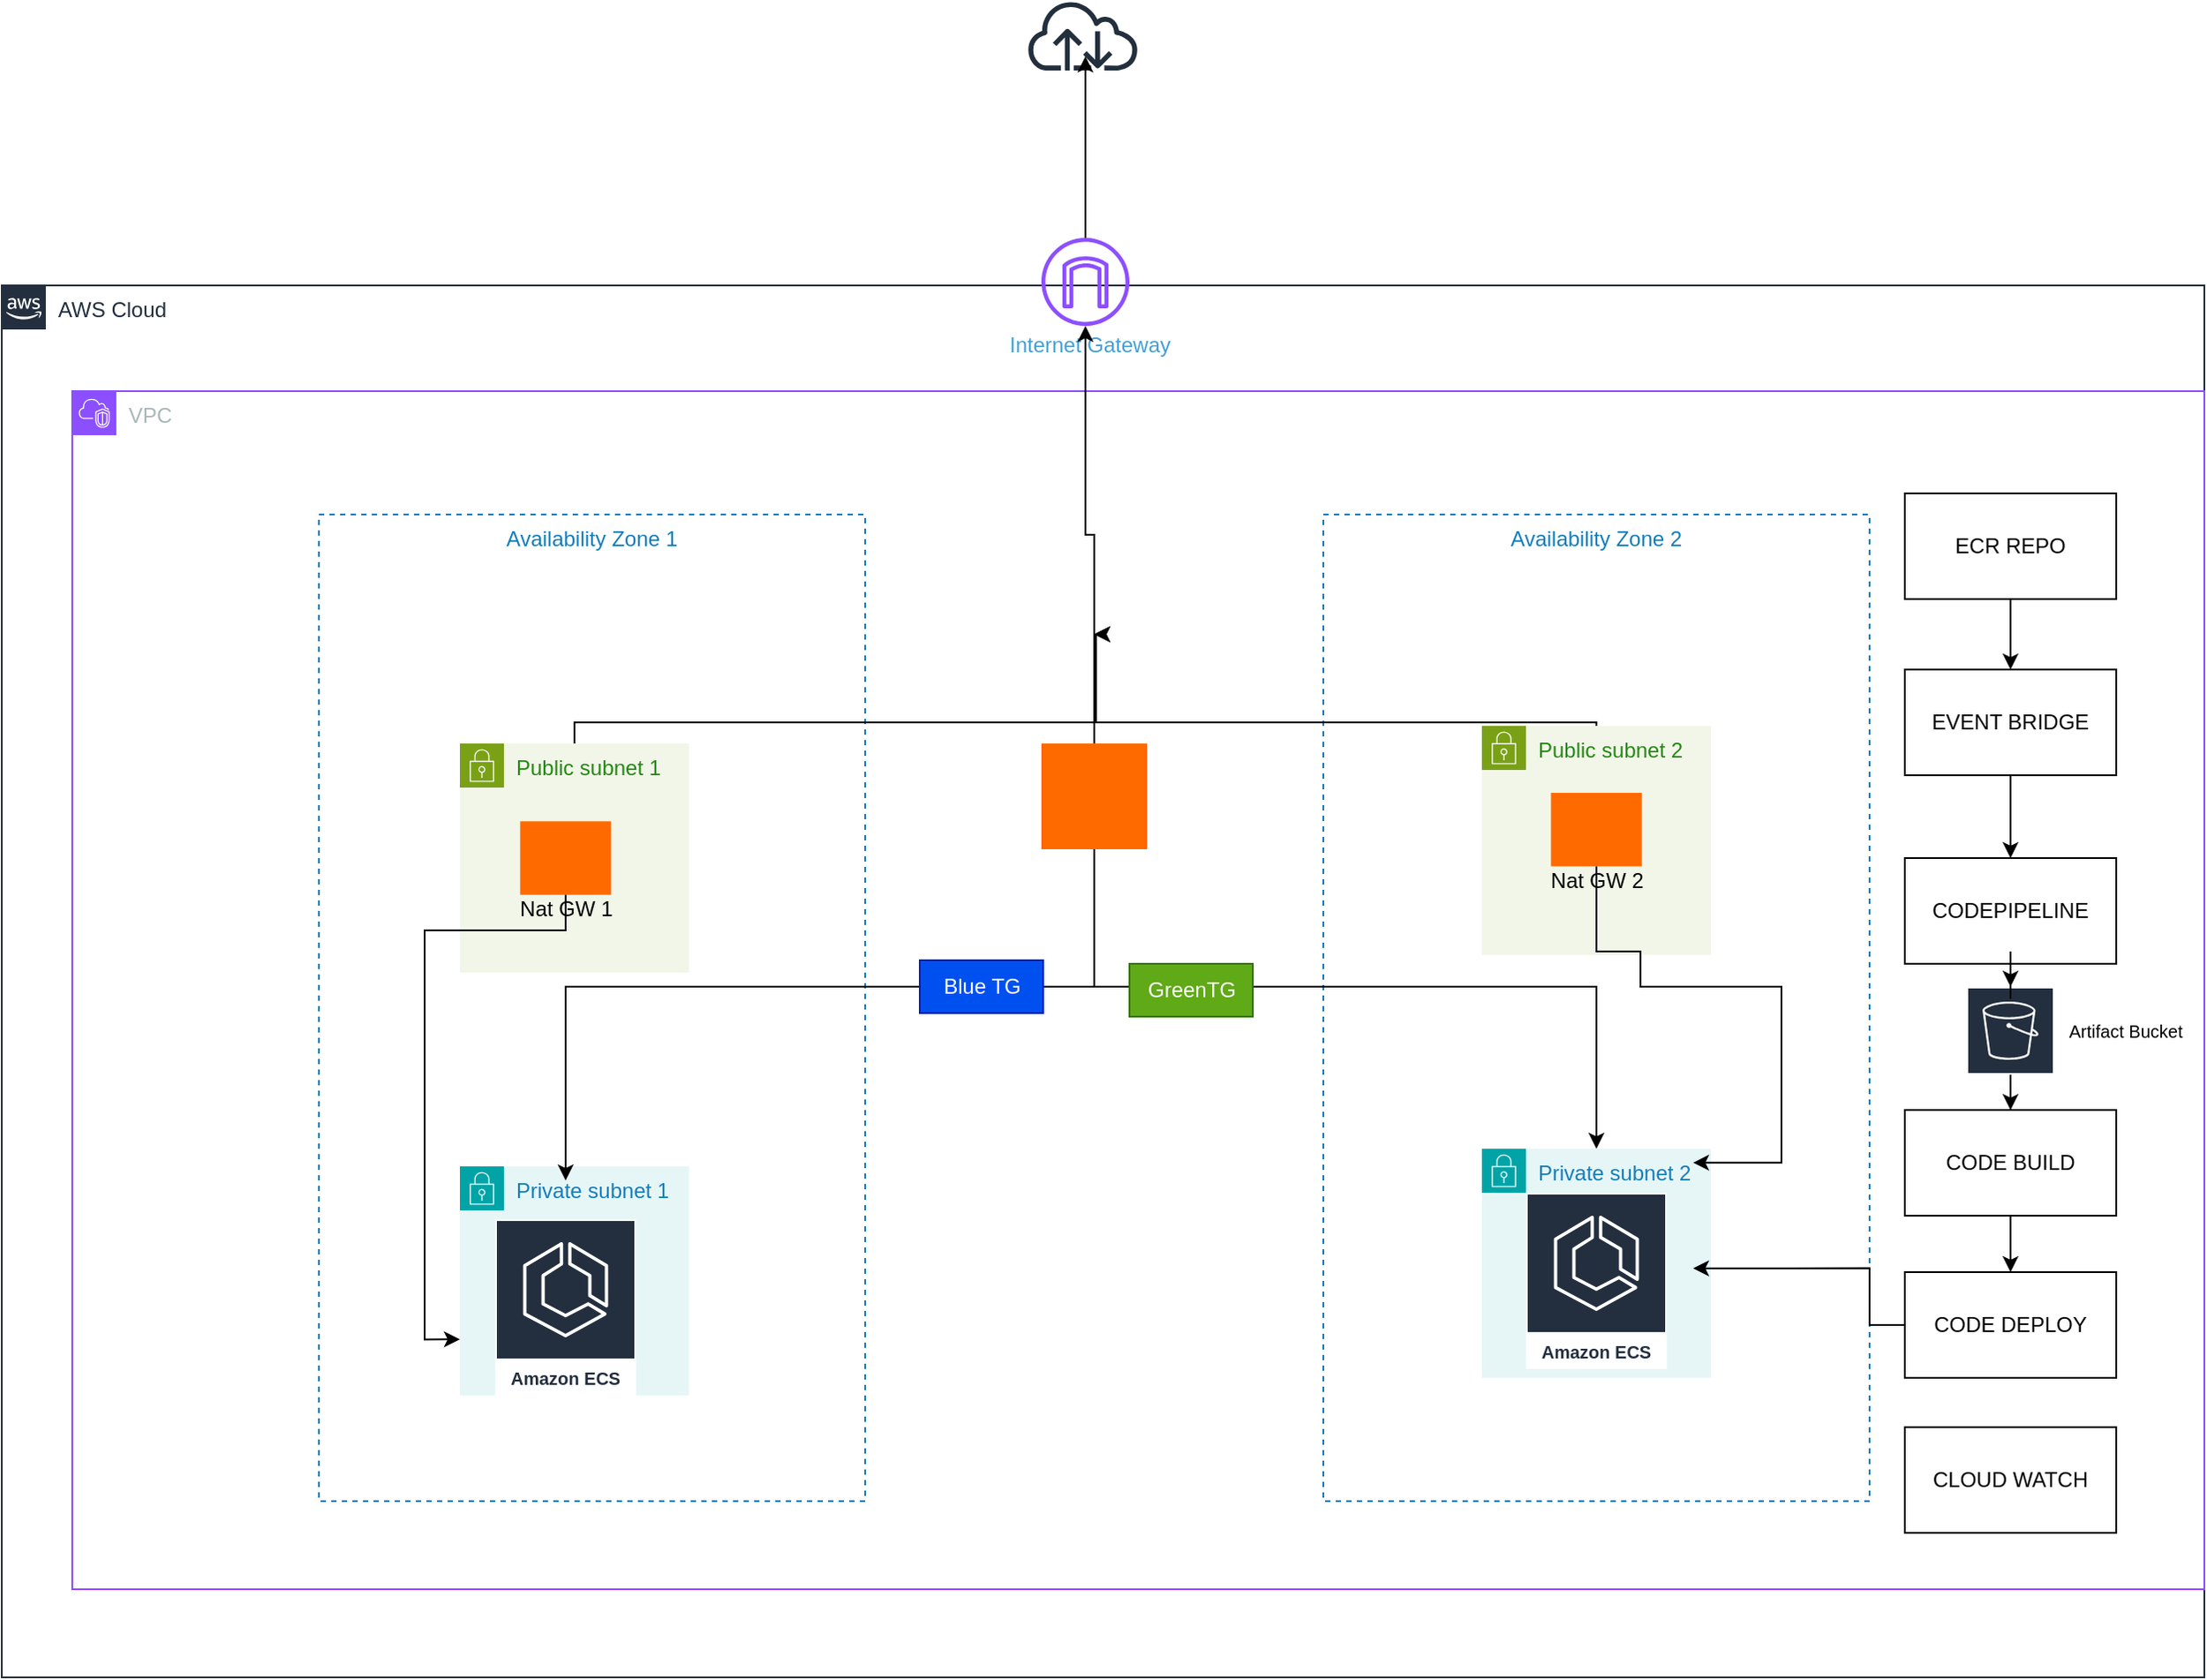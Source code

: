 <mxfile version="28.2.3">
  <diagram id="Ht1M8jgEwFfnCIfOTk4-" name="Page-1">
    <mxGraphModel dx="1426" dy="783" grid="1" gridSize="10" guides="1" tooltips="1" connect="1" arrows="1" fold="1" page="1" pageScale="1" pageWidth="827" pageHeight="1169" background="#ffffff" math="0" shadow="0">
      <root>
        <mxCell id="0" />
        <mxCell id="1" parent="0" />
        <mxCell id="UEzPUAAOIrF-is8g5C7q-2" value="AWS Cloud" style="points=[[0,0],[0.25,0],[0.5,0],[0.75,0],[1,0],[1,0.25],[1,0.5],[1,0.75],[1,1],[0.75,1],[0.5,1],[0.25,1],[0,1],[0,0.75],[0,0.5],[0,0.25]];outlineConnect=0;gradientColor=none;html=1;whiteSpace=wrap;fontSize=12;fontStyle=0;shape=mxgraph.aws4.group;grIcon=mxgraph.aws4.group_aws_cloud_alt;strokeColor=#232F3E;fillColor=none;verticalAlign=top;align=left;spacingLeft=30;fontColor=#232F3E;dashed=0;container=1;pointerEvents=0;collapsible=0;recursiveResize=0;" parent="1" vertex="1">
          <mxGeometry x="390" y="182" width="1250" height="790" as="geometry" />
        </mxCell>
        <mxCell id="HL_uP290kOsdHd9ubuCa-6" value="VPC" style="points=[[0,0],[0.25,0],[0.5,0],[0.75,0],[1,0],[1,0.25],[1,0.5],[1,0.75],[1,1],[0.75,1],[0.5,1],[0.25,1],[0,1],[0,0.75],[0,0.5],[0,0.25]];outlineConnect=0;gradientColor=none;html=1;whiteSpace=wrap;fontSize=12;fontStyle=0;container=1;pointerEvents=0;collapsible=0;recursiveResize=0;shape=mxgraph.aws4.group;grIcon=mxgraph.aws4.group_vpc2;strokeColor=#8C4FFF;fillColor=none;verticalAlign=top;align=left;spacingLeft=30;fontColor=#AAB7B8;dashed=0;" parent="UEzPUAAOIrF-is8g5C7q-2" vertex="1">
          <mxGeometry x="40" y="60" width="1210" height="680" as="geometry" />
        </mxCell>
        <mxCell id="HL_uP290kOsdHd9ubuCa-7" value="Availability Zone 1" style="fillColor=none;strokeColor=#147EBA;dashed=1;verticalAlign=top;fontStyle=0;fontColor=#147EBA;whiteSpace=wrap;html=1;" parent="HL_uP290kOsdHd9ubuCa-6" vertex="1">
          <mxGeometry x="140" y="70" width="310" height="560" as="geometry" />
        </mxCell>
        <mxCell id="HL_uP290kOsdHd9ubuCa-8" value="Availability Zone 2" style="fillColor=none;strokeColor=#147EBA;dashed=1;verticalAlign=top;fontStyle=0;fontColor=#147EBA;whiteSpace=wrap;html=1;" parent="HL_uP290kOsdHd9ubuCa-6" vertex="1">
          <mxGeometry x="710" y="70" width="310" height="560" as="geometry" />
        </mxCell>
        <mxCell id="HL_uP290kOsdHd9ubuCa-9" value="Private subnet 1" style="points=[[0,0],[0.25,0],[0.5,0],[0.75,0],[1,0],[1,0.25],[1,0.5],[1,0.75],[1,1],[0.75,1],[0.5,1],[0.25,1],[0,1],[0,0.75],[0,0.5],[0,0.25]];outlineConnect=0;gradientColor=none;html=1;whiteSpace=wrap;fontSize=12;fontStyle=0;container=1;pointerEvents=0;collapsible=0;recursiveResize=0;shape=mxgraph.aws4.group;grIcon=mxgraph.aws4.group_security_group;grStroke=0;strokeColor=#00A4A6;fillColor=#E6F6F7;verticalAlign=top;align=left;spacingLeft=30;fontColor=#147EBA;dashed=0;" parent="HL_uP290kOsdHd9ubuCa-6" vertex="1">
          <mxGeometry x="220" y="440" width="130" height="130" as="geometry" />
        </mxCell>
        <mxCell id="HL_uP290kOsdHd9ubuCa-43" style="edgeStyle=orthogonalEdgeStyle;rounded=0;orthogonalLoop=1;jettySize=auto;html=1;" parent="HL_uP290kOsdHd9ubuCa-6" source="HL_uP290kOsdHd9ubuCa-10" edge="1">
          <mxGeometry relative="1" as="geometry">
            <mxPoint x="580" y="138" as="targetPoint" />
            <Array as="points">
              <mxPoint x="285" y="188" />
              <mxPoint x="581" y="188" />
            </Array>
          </mxGeometry>
        </mxCell>
        <mxCell id="HL_uP290kOsdHd9ubuCa-10" value="Public subnet 1" style="points=[[0,0],[0.25,0],[0.5,0],[0.75,0],[1,0],[1,0.25],[1,0.5],[1,0.75],[1,1],[0.75,1],[0.5,1],[0.25,1],[0,1],[0,0.75],[0,0.5],[0,0.25]];outlineConnect=0;gradientColor=none;html=1;whiteSpace=wrap;fontSize=12;fontStyle=0;container=1;pointerEvents=0;collapsible=0;recursiveResize=0;shape=mxgraph.aws4.group;grIcon=mxgraph.aws4.group_security_group;grStroke=0;strokeColor=#7AA116;fillColor=#F2F6E8;verticalAlign=top;align=left;spacingLeft=30;fontColor=#248814;dashed=0;" parent="HL_uP290kOsdHd9ubuCa-6" vertex="1">
          <mxGeometry x="220" y="200" width="130" height="130" as="geometry" />
        </mxCell>
        <mxCell id="HL_uP290kOsdHd9ubuCa-44" style="edgeStyle=orthogonalEdgeStyle;rounded=0;orthogonalLoop=1;jettySize=auto;html=1;" parent="HL_uP290kOsdHd9ubuCa-6" source="HL_uP290kOsdHd9ubuCa-11" edge="1">
          <mxGeometry relative="1" as="geometry">
            <mxPoint x="580" y="138" as="targetPoint" />
            <Array as="points">
              <mxPoint x="865" y="188" />
              <mxPoint x="581" y="188" />
            </Array>
          </mxGeometry>
        </mxCell>
        <mxCell id="HL_uP290kOsdHd9ubuCa-11" value="Public subnet 2" style="points=[[0,0],[0.25,0],[0.5,0],[0.75,0],[1,0],[1,0.25],[1,0.5],[1,0.75],[1,1],[0.75,1],[0.5,1],[0.25,1],[0,1],[0,0.75],[0,0.5],[0,0.25]];outlineConnect=0;gradientColor=none;html=1;whiteSpace=wrap;fontSize=12;fontStyle=0;container=1;pointerEvents=0;collapsible=0;recursiveResize=0;shape=mxgraph.aws4.group;grIcon=mxgraph.aws4.group_security_group;grStroke=0;strokeColor=#7AA116;fillColor=#F2F6E8;verticalAlign=top;align=left;spacingLeft=30;fontColor=#248814;dashed=0;" parent="HL_uP290kOsdHd9ubuCa-6" vertex="1">
          <mxGeometry x="800" y="190" width="130" height="130" as="geometry" />
        </mxCell>
        <mxCell id="HL_uP290kOsdHd9ubuCa-40" value="&lt;div&gt;&lt;br&gt;&lt;/div&gt;&lt;div&gt;&lt;br&gt;&lt;/div&gt;&lt;div&gt;&lt;br&gt;&lt;/div&gt;&lt;div&gt;&lt;br&gt;&lt;/div&gt;&lt;div&gt;Nat GW 2&lt;/div&gt;" style="points=[];aspect=fixed;html=1;align=center;shadow=0;dashed=0;fillColor=#FF6A00;strokeColor=none;shape=mxgraph.alibaba_cloud.nat_gateway;" parent="HL_uP290kOsdHd9ubuCa-11" vertex="1">
          <mxGeometry x="39.2" y="38" width="51.6" height="41.7" as="geometry" />
        </mxCell>
        <mxCell id="HL_uP290kOsdHd9ubuCa-12" value="Private subnet 2" style="points=[[0,0],[0.25,0],[0.5,0],[0.75,0],[1,0],[1,0.25],[1,0.5],[1,0.75],[1,1],[0.75,1],[0.5,1],[0.25,1],[0,1],[0,0.75],[0,0.5],[0,0.25]];outlineConnect=0;gradientColor=none;html=1;whiteSpace=wrap;fontSize=12;fontStyle=0;container=1;pointerEvents=0;collapsible=0;recursiveResize=0;shape=mxgraph.aws4.group;grIcon=mxgraph.aws4.group_security_group;grStroke=0;strokeColor=#00A4A6;fillColor=#E6F6F7;verticalAlign=top;align=left;spacingLeft=30;fontColor=#147EBA;dashed=0;" parent="HL_uP290kOsdHd9ubuCa-6" vertex="1">
          <mxGeometry x="800" y="430" width="130" height="130" as="geometry" />
        </mxCell>
        <mxCell id="HL_uP290kOsdHd9ubuCa-30" style="edgeStyle=orthogonalEdgeStyle;rounded=0;orthogonalLoop=1;jettySize=auto;html=1;exitX=0.05;exitY=0.533;exitDx=0;exitDy=0;exitPerimeter=0;" parent="HL_uP290kOsdHd9ubuCa-6" source="HL_uP290kOsdHd9ubuCa-23" edge="1">
          <mxGeometry relative="1" as="geometry">
            <mxPoint x="550" y="208" as="sourcePoint" />
            <mxPoint x="280" y="448" as="targetPoint" />
            <Array as="points">
              <mxPoint x="580" y="232" />
              <mxPoint x="580" y="338" />
              <mxPoint x="280" y="338" />
            </Array>
          </mxGeometry>
        </mxCell>
        <mxCell id="HL_uP290kOsdHd9ubuCa-31" style="edgeStyle=orthogonalEdgeStyle;rounded=0;orthogonalLoop=1;jettySize=auto;html=1;" parent="HL_uP290kOsdHd9ubuCa-6" source="HL_uP290kOsdHd9ubuCa-23" target="HL_uP290kOsdHd9ubuCa-12" edge="1">
          <mxGeometry relative="1" as="geometry">
            <Array as="points">
              <mxPoint x="580" y="338" />
              <mxPoint x="865" y="338" />
            </Array>
          </mxGeometry>
        </mxCell>
        <mxCell id="HL_uP290kOsdHd9ubuCa-23" value="" style="points=[];aspect=fixed;html=1;align=center;shadow=0;dashed=0;fillColor=#FF6A00;strokeColor=none;shape=mxgraph.alibaba_cloud.alb_application_load_balancer_02;" parent="HL_uP290kOsdHd9ubuCa-6" vertex="1">
          <mxGeometry x="550" y="200" width="60" height="60" as="geometry" />
        </mxCell>
        <mxCell id="HL_uP290kOsdHd9ubuCa-28" value="Amazon ECS" style="sketch=0;outlineConnect=0;fontColor=#232F3E;gradientColor=none;strokeColor=#ffffff;fillColor=#232F3E;dashed=0;verticalLabelPosition=middle;verticalAlign=bottom;align=center;html=1;whiteSpace=wrap;fontSize=10;fontStyle=1;spacing=3;shape=mxgraph.aws4.productIcon;prIcon=mxgraph.aws4.ecs;" parent="HL_uP290kOsdHd9ubuCa-6" vertex="1">
          <mxGeometry x="825" y="455" width="80" height="100" as="geometry" />
        </mxCell>
        <mxCell id="HL_uP290kOsdHd9ubuCa-29" value="Amazon ECS" style="sketch=0;outlineConnect=0;fontColor=#232F3E;gradientColor=none;strokeColor=#ffffff;fillColor=#232F3E;dashed=0;verticalLabelPosition=middle;verticalAlign=bottom;align=center;html=1;whiteSpace=wrap;fontSize=10;fontStyle=1;spacing=3;shape=mxgraph.aws4.productIcon;prIcon=mxgraph.aws4.ecs;" parent="HL_uP290kOsdHd9ubuCa-6" vertex="1">
          <mxGeometry x="240" y="470" width="80" height="100" as="geometry" />
        </mxCell>
        <mxCell id="HL_uP290kOsdHd9ubuCa-32" value="" style="swimlane;startSize=0;strokeColor=none;" parent="HL_uP290kOsdHd9ubuCa-6" vertex="1">
          <mxGeometry x="470" y="315" width="100" height="40" as="geometry" />
        </mxCell>
        <mxCell id="HL_uP290kOsdHd9ubuCa-33" value="Blue TG" style="text;html=1;align=center;verticalAlign=middle;resizable=0;points=[];autosize=1;strokeColor=#001DBC;fillColor=#0050ef;fontColor=#ffffff;" parent="HL_uP290kOsdHd9ubuCa-32" vertex="1">
          <mxGeometry x="11" y="8" width="70" height="30" as="geometry" />
        </mxCell>
        <mxCell id="HL_uP290kOsdHd9ubuCa-36" value="GreenTG" style="text;html=1;align=center;verticalAlign=middle;resizable=0;points=[];autosize=1;strokeColor=#2D7600;fillColor=#60a917;fontColor=#ffffff;" parent="HL_uP290kOsdHd9ubuCa-6" vertex="1">
          <mxGeometry x="600" y="325" width="70" height="30" as="geometry" />
        </mxCell>
        <mxCell id="HL_uP290kOsdHd9ubuCa-37" value="&lt;div&gt;&lt;br&gt;&lt;/div&gt;&lt;div&gt;&lt;br&gt;&lt;/div&gt;&lt;div&gt;&lt;br&gt;&lt;/div&gt;&lt;div&gt;&lt;br&gt;&lt;/div&gt;&lt;div&gt;Nat GW 1&lt;/div&gt;" style="points=[];aspect=fixed;html=1;align=center;shadow=0;dashed=0;fillColor=#FF6A00;strokeColor=none;shape=mxgraph.alibaba_cloud.nat_gateway;" parent="HL_uP290kOsdHd9ubuCa-6" vertex="1">
          <mxGeometry x="254.2" y="244.15" width="51.6" height="41.7" as="geometry" />
        </mxCell>
        <mxCell id="HL_uP290kOsdHd9ubuCa-41" style="edgeStyle=orthogonalEdgeStyle;rounded=0;orthogonalLoop=1;jettySize=auto;html=1;entryX=0.677;entryY=0.657;entryDx=0;entryDy=0;entryPerimeter=0;" parent="HL_uP290kOsdHd9ubuCa-6" source="HL_uP290kOsdHd9ubuCa-40" target="HL_uP290kOsdHd9ubuCa-8" edge="1">
          <mxGeometry relative="1" as="geometry">
            <Array as="points">
              <mxPoint x="865" y="318" />
              <mxPoint x="890" y="318" />
              <mxPoint x="890" y="338" />
              <mxPoint x="970" y="338" />
              <mxPoint x="970" y="438" />
            </Array>
          </mxGeometry>
        </mxCell>
        <mxCell id="HL_uP290kOsdHd9ubuCa-42" style="edgeStyle=orthogonalEdgeStyle;rounded=0;orthogonalLoop=1;jettySize=auto;html=1;entryX=0.258;entryY=0.836;entryDx=0;entryDy=0;entryPerimeter=0;" parent="HL_uP290kOsdHd9ubuCa-6" source="HL_uP290kOsdHd9ubuCa-37" target="HL_uP290kOsdHd9ubuCa-7" edge="1">
          <mxGeometry relative="1" as="geometry">
            <Array as="points">
              <mxPoint x="280" y="306" />
              <mxPoint x="200" y="306" />
              <mxPoint x="200" y="538" />
            </Array>
          </mxGeometry>
        </mxCell>
        <mxCell id="HL_uP290kOsdHd9ubuCa-47" value="" style="edgeStyle=orthogonalEdgeStyle;rounded=0;orthogonalLoop=1;jettySize=auto;html=1;" parent="HL_uP290kOsdHd9ubuCa-6" source="HL_uP290kOsdHd9ubuCa-45" target="HL_uP290kOsdHd9ubuCa-46" edge="1">
          <mxGeometry relative="1" as="geometry" />
        </mxCell>
        <mxCell id="HL_uP290kOsdHd9ubuCa-45" value="ECR REPO" style="whiteSpace=wrap;html=1;" parent="HL_uP290kOsdHd9ubuCa-6" vertex="1">
          <mxGeometry x="1040" y="58" width="120" height="60" as="geometry" />
        </mxCell>
        <mxCell id="HL_uP290kOsdHd9ubuCa-49" value="" style="edgeStyle=orthogonalEdgeStyle;rounded=0;orthogonalLoop=1;jettySize=auto;html=1;" parent="HL_uP290kOsdHd9ubuCa-6" source="HL_uP290kOsdHd9ubuCa-46" target="HL_uP290kOsdHd9ubuCa-48" edge="1">
          <mxGeometry relative="1" as="geometry" />
        </mxCell>
        <mxCell id="HL_uP290kOsdHd9ubuCa-46" value="EVENT BRIDGE" style="whiteSpace=wrap;html=1;" parent="HL_uP290kOsdHd9ubuCa-6" vertex="1">
          <mxGeometry x="1040" y="158" width="120" height="60" as="geometry" />
        </mxCell>
        <mxCell id="HL_uP290kOsdHd9ubuCa-51" value="" style="edgeStyle=orthogonalEdgeStyle;rounded=0;orthogonalLoop=1;jettySize=auto;html=1;" parent="HL_uP290kOsdHd9ubuCa-6" source="HL_uP290kOsdHd9ubuCa-57" target="HL_uP290kOsdHd9ubuCa-50" edge="1">
          <mxGeometry relative="1" as="geometry" />
        </mxCell>
        <mxCell id="HL_uP290kOsdHd9ubuCa-48" value="CODEPIPELINE" style="whiteSpace=wrap;html=1;" parent="HL_uP290kOsdHd9ubuCa-6" vertex="1">
          <mxGeometry x="1040" y="265" width="120" height="60" as="geometry" />
        </mxCell>
        <mxCell id="HL_uP290kOsdHd9ubuCa-53" value="" style="edgeStyle=orthogonalEdgeStyle;rounded=0;orthogonalLoop=1;jettySize=auto;html=1;" parent="HL_uP290kOsdHd9ubuCa-6" source="HL_uP290kOsdHd9ubuCa-50" target="HL_uP290kOsdHd9ubuCa-52" edge="1">
          <mxGeometry relative="1" as="geometry" />
        </mxCell>
        <mxCell id="HL_uP290kOsdHd9ubuCa-50" value="CODE BUILD" style="whiteSpace=wrap;html=1;" parent="HL_uP290kOsdHd9ubuCa-6" vertex="1">
          <mxGeometry x="1040" y="408" width="120" height="60" as="geometry" />
        </mxCell>
        <mxCell id="HL_uP290kOsdHd9ubuCa-52" value="CODE DEPLOY" style="whiteSpace=wrap;html=1;" parent="HL_uP290kOsdHd9ubuCa-6" vertex="1">
          <mxGeometry x="1040" y="500" width="120" height="60" as="geometry" />
        </mxCell>
        <mxCell id="HL_uP290kOsdHd9ubuCa-54" value="CLOUD WATCH" style="whiteSpace=wrap;html=1;" parent="HL_uP290kOsdHd9ubuCa-6" vertex="1">
          <mxGeometry x="1040" y="588" width="120" height="60" as="geometry" />
        </mxCell>
        <mxCell id="HL_uP290kOsdHd9ubuCa-56" style="edgeStyle=orthogonalEdgeStyle;rounded=0;orthogonalLoop=1;jettySize=auto;html=1;entryX=0.677;entryY=0.764;entryDx=0;entryDy=0;entryPerimeter=0;" parent="HL_uP290kOsdHd9ubuCa-6" source="HL_uP290kOsdHd9ubuCa-52" target="HL_uP290kOsdHd9ubuCa-8" edge="1">
          <mxGeometry relative="1" as="geometry" />
        </mxCell>
        <mxCell id="HL_uP290kOsdHd9ubuCa-57" value="" style="sketch=0;outlineConnect=0;fontColor=#232F3E;gradientColor=none;strokeColor=#ffffff;fillColor=#232F3E;dashed=0;verticalLabelPosition=middle;verticalAlign=bottom;align=center;html=1;whiteSpace=wrap;fontSize=10;fontStyle=1;spacing=3;shape=mxgraph.aws4.productIcon;prIcon=mxgraph.aws4.s3;" parent="HL_uP290kOsdHd9ubuCa-6" vertex="1">
          <mxGeometry x="1075" y="338" width="50" height="50" as="geometry" />
        </mxCell>
        <mxCell id="HL_uP290kOsdHd9ubuCa-60" value="" style="edgeStyle=orthogonalEdgeStyle;rounded=0;orthogonalLoop=1;jettySize=auto;html=1;" parent="HL_uP290kOsdHd9ubuCa-6" source="HL_uP290kOsdHd9ubuCa-48" target="HL_uP290kOsdHd9ubuCa-57" edge="1">
          <mxGeometry relative="1" as="geometry">
            <mxPoint x="1530" y="567" as="sourcePoint" />
            <mxPoint x="1530" y="650" as="targetPoint" />
          </mxGeometry>
        </mxCell>
        <mxCell id="HL_uP290kOsdHd9ubuCa-61" value="&lt;font style=&quot;font-size: 10px;&quot;&gt;Artifact Bucket&lt;/font&gt;" style="text;html=1;align=center;verticalAlign=middle;resizable=0;points=[];autosize=1;strokeWidth=1;" parent="HL_uP290kOsdHd9ubuCa-6" vertex="1">
          <mxGeometry x="1120" y="348" width="90" height="30" as="geometry" />
        </mxCell>
        <mxCell id="HL_uP290kOsdHd9ubuCa-15" value="&lt;span style=&quot;color: rgb(69, 160, 212); font-family: Helvetica; font-size: 12px; font-style: normal; font-variant-ligatures: normal; font-variant-caps: normal; font-weight: 400; letter-spacing: normal; orphans: 2; text-align: center; text-indent: 0px; text-transform: none; widows: 2; word-spacing: 0px; -webkit-text-stroke-width: 0px; white-space: normal; text-decoration-thickness: initial; text-decoration-style: initial; text-decoration-color: initial; float: none; display: inline !important;&quot;&gt;Internet Gateway&lt;/span&gt;" style="text;whiteSpace=wrap;html=1;" parent="UEzPUAAOIrF-is8g5C7q-2" vertex="1">
          <mxGeometry x="570" y="20" width="130" height="40" as="geometry" />
        </mxCell>
        <mxCell id="UEzPUAAOIrF-is8g5C7q-59" style="edgeStyle=orthogonalEdgeStyle;rounded=0;orthogonalLoop=1;jettySize=auto;html=1;endArrow=open;endFill=0;strokeWidth=2;strokeColor=#545B64;startArrow=none;" parent="1" edge="1">
          <mxGeometry relative="1" as="geometry">
            <mxPoint x="242" y="439" as="targetPoint" />
          </mxGeometry>
        </mxCell>
        <mxCell id="HL_uP290kOsdHd9ubuCa-13" value="" style="sketch=0;outlineConnect=0;fontColor=#232F3E;gradientColor=none;fillColor=#232F3D;strokeColor=none;dashed=0;verticalLabelPosition=bottom;verticalAlign=top;align=center;html=1;fontSize=12;fontStyle=0;aspect=fixed;pointerEvents=1;shape=mxgraph.aws4.internet;" parent="1" vertex="1">
          <mxGeometry x="971" y="20" width="65" height="40" as="geometry" />
        </mxCell>
        <mxCell id="HL_uP290kOsdHd9ubuCa-14" value="" style="sketch=0;outlineConnect=0;fontColor=#232F3E;gradientColor=none;fillColor=#8C4FFF;strokeColor=none;dashed=0;verticalLabelPosition=bottom;verticalAlign=top;align=center;html=1;fontSize=12;fontStyle=0;aspect=fixed;pointerEvents=1;shape=mxgraph.aws4.internet_gateway;" parent="1" vertex="1">
          <mxGeometry x="980" y="155" width="50" height="50" as="geometry" />
        </mxCell>
        <mxCell id="HL_uP290kOsdHd9ubuCa-17" style="edgeStyle=orthogonalEdgeStyle;rounded=0;orthogonalLoop=1;jettySize=auto;html=1;entryX=0.524;entryY=0.8;entryDx=0;entryDy=0;entryPerimeter=0;" parent="1" source="HL_uP290kOsdHd9ubuCa-14" target="HL_uP290kOsdHd9ubuCa-13" edge="1">
          <mxGeometry relative="1" as="geometry" />
        </mxCell>
        <mxCell id="HL_uP290kOsdHd9ubuCa-24" style="edgeStyle=orthogonalEdgeStyle;rounded=0;orthogonalLoop=1;jettySize=auto;html=1;" parent="1" source="HL_uP290kOsdHd9ubuCa-23" target="HL_uP290kOsdHd9ubuCa-14" edge="1">
          <mxGeometry relative="1" as="geometry" />
        </mxCell>
      </root>
    </mxGraphModel>
  </diagram>
</mxfile>
